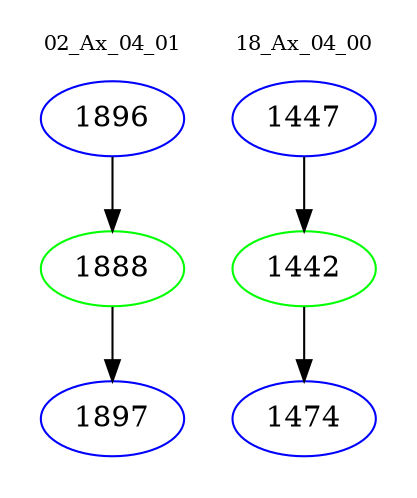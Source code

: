digraph{
subgraph cluster_0 {
color = white
label = "02_Ax_04_01";
fontsize=10;
T0_1896 [label="1896", color="blue"]
T0_1896 -> T0_1888 [color="black"]
T0_1888 [label="1888", color="green"]
T0_1888 -> T0_1897 [color="black"]
T0_1897 [label="1897", color="blue"]
}
subgraph cluster_1 {
color = white
label = "18_Ax_04_00";
fontsize=10;
T1_1447 [label="1447", color="blue"]
T1_1447 -> T1_1442 [color="black"]
T1_1442 [label="1442", color="green"]
T1_1442 -> T1_1474 [color="black"]
T1_1474 [label="1474", color="blue"]
}
}
